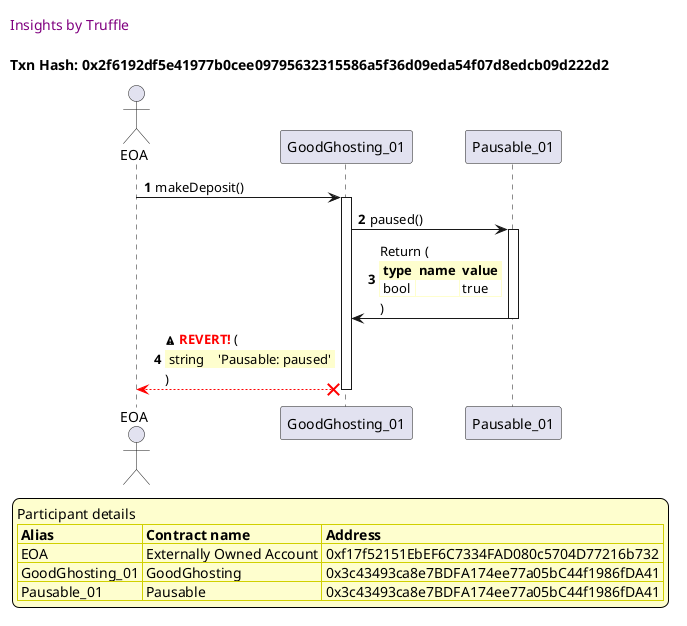 

@startuml

autonumber
skinparam legendBackgroundColor #FEFECE

<style>
      header {
        HorizontalAlignment left
        FontColor purple
        FontSize 14
        Padding 10
      }
    </style>

header Insights by Truffle

title Txn Hash: 0x2f6192df5e41977b0cee09795632315586a5f36d09eda54f07d8edcb09d222d2


actor EOA as "EOA"
participant GoodGhosting_01 as "GoodGhosting_01"
participant Pausable_01 as "Pausable_01"

"EOA" -> "GoodGhosting_01" ++: makeDeposit()
"GoodGhosting_01" -> "Pausable_01" ++: paused()
"Pausable_01" -> "GoodGhosting_01" --: Return (\n\
<#FEFECE,#FEFECE>|= type |= name |= value |\n\
| bool |  | true |\n\
)
"GoodGhosting_01" x-[#red]-> "EOA" --: <&warning> <color #red>**REVERT!**</color> (\n\
<#FEFECE,#FEFECE>| string |  | 'Pausable: paused' |\n\
)
deactivate "GoodGhosting_01"

legend
Participant details
<#FEFECE,#D0D000>|= Alias |= Contract name |= Address |
<#FEFECE>| EOA | Externally Owned Account | 0xf17f52151EbEF6C7334FAD080c5704D77216b732 |
<#FEFECE>| GoodGhosting_01 | GoodGhosting | 0x3c43493ca8e7BDFA174ee77a05bC44f1986fDA41 |
<#FEFECE>| Pausable_01 | Pausable | 0x3c43493ca8e7BDFA174ee77a05bC44f1986fDA41 |
endlegend

@enduml
